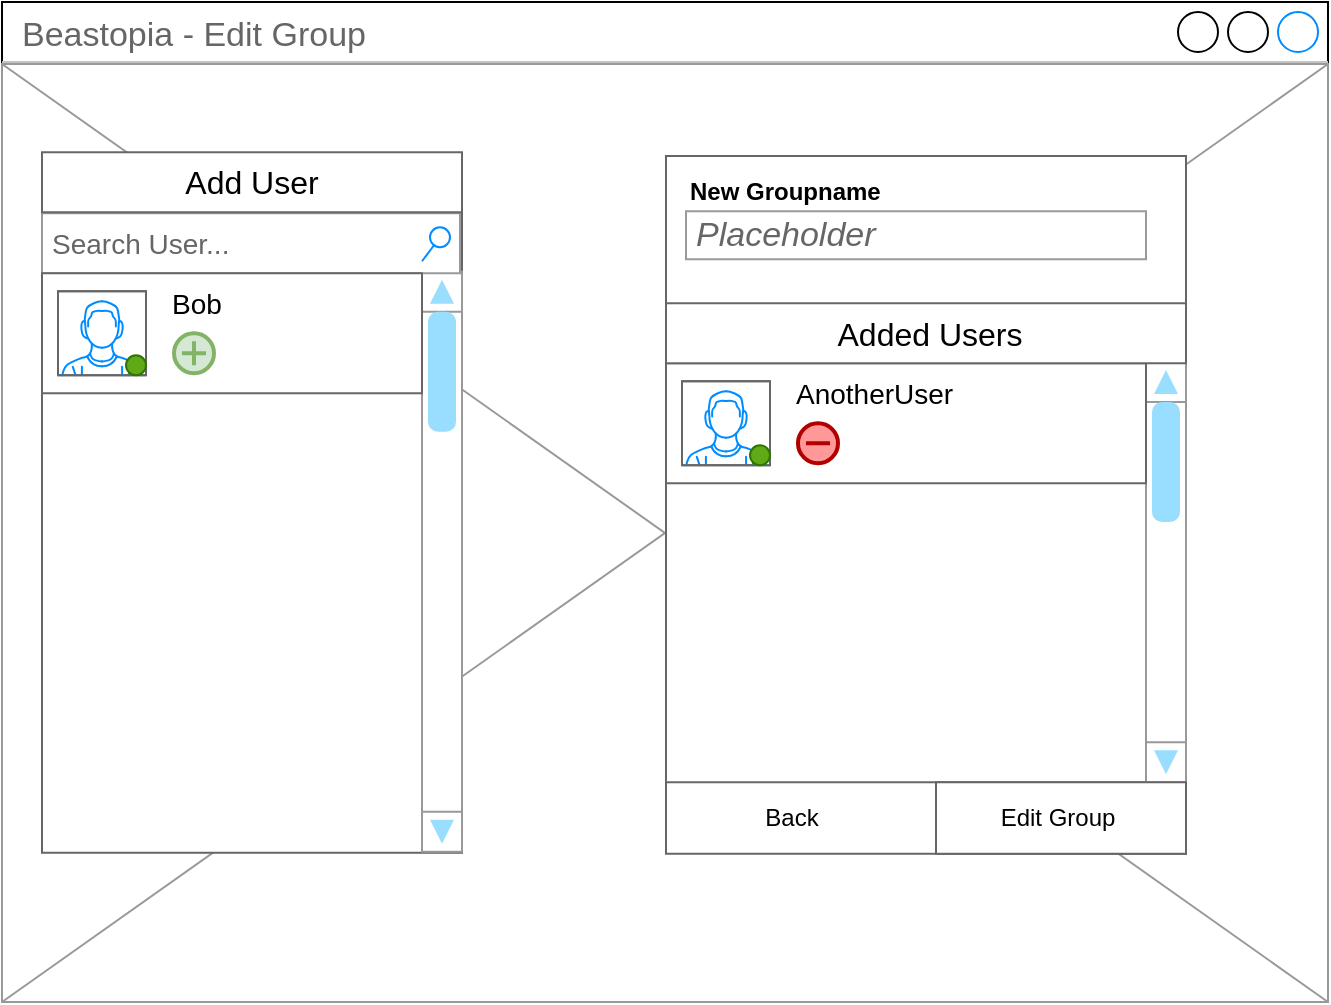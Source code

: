 <mxfile version="21.2.1" type="device">
  <diagram name="Seite-1" id="0wVjdMOLV8BwKG3x7xXU">
    <mxGraphModel dx="1176" dy="679" grid="1" gridSize="10" guides="1" tooltips="1" connect="1" arrows="1" fold="1" page="1" pageScale="1" pageWidth="827" pageHeight="1169" math="0" shadow="0">
      <root>
        <mxCell id="0" />
        <mxCell id="1" parent="0" />
        <mxCell id="_ZfOk9qwgGB4wwzVzM-7-22" value="Beastopia&amp;nbsp;- Edit Group" style="strokeWidth=1;shadow=0;dashed=0;align=center;html=1;shape=mxgraph.mockup.containers.window;align=left;verticalAlign=top;spacingLeft=8;strokeColor2=#008cff;strokeColor3=#c4c4c4;fontColor=#666666;mainText=;fontSize=17;labelBackgroundColor=none;whiteSpace=wrap;" parent="1" vertex="1">
          <mxGeometry x="82" y="40" width="663" height="500" as="geometry" />
        </mxCell>
        <mxCell id="_ZfOk9qwgGB4wwzVzM-7-23" value="" style="verticalLabelPosition=bottom;shadow=0;dashed=0;align=center;html=1;verticalAlign=top;strokeWidth=1;shape=mxgraph.mockup.graphics.simpleIcon;strokeColor=#999999;" parent="1" vertex="1">
          <mxGeometry x="82" y="71" width="663" height="469" as="geometry" />
        </mxCell>
        <mxCell id="_ZfOk9qwgGB4wwzVzM-7-24" value="&lt;p style=&quot;line-height: 20%;&quot;&gt;&lt;br&gt;&lt;/p&gt;" style="strokeWidth=1;shadow=0;dashed=0;align=center;html=1;shape=mxgraph.mockup.text.textBox;fontColor=#666666;align=left;fontSize=17;spacingLeft=4;spacingTop=-3;whiteSpace=wrap;strokeColor=#666666;mainText=" parent="1" vertex="1">
          <mxGeometry x="102" y="145.13" width="210" height="320.25" as="geometry" />
        </mxCell>
        <mxCell id="_ZfOk9qwgGB4wwzVzM-7-25" value="" style="verticalLabelPosition=bottom;shadow=0;dashed=0;align=center;html=1;verticalAlign=top;strokeWidth=1;shape=mxgraph.mockup.navigation.scrollBar;strokeColor=#999999;barPos=100;fillColor2=#99ddff;strokeColor2=none;direction=north;" parent="1" vertex="1">
          <mxGeometry x="292" y="174.88" width="20" height="290" as="geometry" />
        </mxCell>
        <mxCell id="_ZfOk9qwgGB4wwzVzM-7-26" value="&lt;font style=&quot;font-size: 14px;&quot;&gt;Search User...&lt;/font&gt;" style="strokeWidth=1;shadow=0;dashed=0;align=center;html=1;shape=mxgraph.mockup.forms.searchBox;strokeColor=#999999;mainText=;strokeColor2=#008cff;fontColor=#666666;fontSize=17;align=left;spacingLeft=3;whiteSpace=wrap;" parent="1" vertex="1">
          <mxGeometry x="102" y="145.63" width="209" height="30" as="geometry" />
        </mxCell>
        <mxCell id="_ZfOk9qwgGB4wwzVzM-7-27" value="" style="strokeWidth=1;shadow=0;dashed=0;align=center;html=1;shape=mxgraph.mockup.text.textBox;fontColor=#666666;align=left;fontSize=17;spacingLeft=4;spacingTop=-3;strokeColor=#666666;mainText=;whiteSpace=wrap;" parent="1" vertex="1">
          <mxGeometry x="102" y="115.13" width="210" height="30" as="geometry" />
        </mxCell>
        <mxCell id="_ZfOk9qwgGB4wwzVzM-7-28" value="Add User" style="text;html=1;strokeColor=none;fillColor=none;align=center;verticalAlign=middle;whiteSpace=wrap;rounded=0;fontSize=16;" parent="1" vertex="1">
          <mxGeometry x="134.5" y="114.63" width="144" height="30" as="geometry" />
        </mxCell>
        <mxCell id="_ZfOk9qwgGB4wwzVzM-7-29" value="&lt;p style=&quot;line-height: 20%;&quot;&gt;&lt;br&gt;&lt;/p&gt;" style="strokeWidth=1;shadow=0;dashed=0;align=center;html=1;shape=mxgraph.mockup.text.textBox;fontColor=#666666;align=left;fontSize=17;spacingLeft=4;spacingTop=-3;whiteSpace=wrap;strokeColor=#666666;mainText=" parent="1" vertex="1">
          <mxGeometry x="414" y="117" width="260" height="348.88" as="geometry" />
        </mxCell>
        <mxCell id="_ZfOk9qwgGB4wwzVzM-7-30" value="&lt;i&gt;Placeholder&lt;/i&gt;" style="strokeWidth=1;shadow=0;dashed=0;align=center;html=1;shape=mxgraph.mockup.forms.pwField;strokeColor=#999999;mainText=;align=left;fontColor=#666666;fontSize=17;spacingLeft=3;" parent="1" vertex="1">
          <mxGeometry x="424" y="144.63" width="230" height="24" as="geometry" />
        </mxCell>
        <mxCell id="_ZfOk9qwgGB4wwzVzM-7-31" value="&lt;b&gt;New Groupname&lt;/b&gt;" style="text;html=1;strokeColor=none;fillColor=none;align=left;verticalAlign=middle;whiteSpace=wrap;overflow=hidden;" parent="1" vertex="1">
          <mxGeometry x="424" y="124.63" width="126" height="20" as="geometry" />
        </mxCell>
        <mxCell id="_ZfOk9qwgGB4wwzVzM-7-32" value="&lt;p style=&quot;line-height: 20%;&quot;&gt;&lt;br&gt;&lt;/p&gt;" style="strokeWidth=1;shadow=0;dashed=0;align=center;html=1;shape=mxgraph.mockup.text.textBox;fontColor=#666666;align=left;fontSize=17;spacingLeft=4;spacingTop=-3;whiteSpace=wrap;strokeColor=#666666;mainText=" parent="1" vertex="1">
          <mxGeometry x="414" y="280.13" width="240" height="150" as="geometry" />
        </mxCell>
        <mxCell id="_ZfOk9qwgGB4wwzVzM-7-33" value="" style="verticalLabelPosition=bottom;shadow=0;dashed=0;align=center;html=1;verticalAlign=top;strokeWidth=1;shape=mxgraph.mockup.navigation.scrollBar;strokeColor=#999999;barPos=100;fillColor2=#99ddff;strokeColor2=none;direction=north;" parent="1" vertex="1">
          <mxGeometry x="654" y="220" width="20" height="210.13" as="geometry" />
        </mxCell>
        <mxCell id="_ZfOk9qwgGB4wwzVzM-7-34" value="" style="rounded=0;whiteSpace=wrap;html=1;strokeColor=#666666;" parent="1" vertex="1">
          <mxGeometry x="414" y="220.63" width="240" height="60" as="geometry" />
        </mxCell>
        <mxCell id="_ZfOk9qwgGB4wwzVzM-7-35" value="&lt;p style=&quot;line-height: 120%;&quot;&gt;&lt;span style=&quot;font-size: 14px;&quot;&gt;AnotherUser&lt;/span&gt;&lt;/p&gt;" style="text;html=1;strokeColor=none;fillColor=none;align=left;verticalAlign=middle;whiteSpace=wrap;rounded=0;" parent="1" vertex="1">
          <mxGeometry x="477" y="229.63" width="98" height="12.5" as="geometry" />
        </mxCell>
        <mxCell id="_ZfOk9qwgGB4wwzVzM-7-36" value="" style="verticalLabelPosition=bottom;shadow=0;dashed=0;align=center;html=1;verticalAlign=top;strokeWidth=1;shape=mxgraph.mockup.containers.userMale;strokeColor=#666666;strokeColor2=#008cff;" parent="1" vertex="1">
          <mxGeometry x="422" y="229.63" width="44" height="42" as="geometry" />
        </mxCell>
        <mxCell id="_ZfOk9qwgGB4wwzVzM-7-37" value="" style="ellipse;whiteSpace=wrap;html=1;aspect=fixed;fillColor=#60a917;fontColor=#ffffff;strokeColor=#2D7600;" parent="1" vertex="1">
          <mxGeometry x="456" y="261.63" width="10" height="10" as="geometry" />
        </mxCell>
        <mxCell id="_ZfOk9qwgGB4wwzVzM-7-38" value="" style="html=1;verticalLabelPosition=bottom;align=center;labelBackgroundColor=#ffffff;verticalAlign=top;strokeWidth=2;strokeColor=#B20000;shadow=0;dashed=0;shape=mxgraph.ios7.icons.delete;fillColor=#FF9999;fontColor=#ffffff;" parent="1" vertex="1">
          <mxGeometry x="480" y="250.63" width="20" height="20" as="geometry" />
        </mxCell>
        <mxCell id="_ZfOk9qwgGB4wwzVzM-7-41" value="" style="strokeWidth=1;shadow=0;dashed=0;align=center;html=1;shape=mxgraph.mockup.text.textBox;fontColor=#666666;align=left;fontSize=17;spacingLeft=4;spacingTop=-3;whiteSpace=wrap;strokeColor=#666666;mainText=" parent="1" vertex="1">
          <mxGeometry x="549" y="430.13" width="125" height="35.75" as="geometry" />
        </mxCell>
        <mxCell id="_ZfOk9qwgGB4wwzVzM-7-42" value="Edit Group" style="text;html=1;strokeColor=none;fillColor=none;align=center;verticalAlign=middle;whiteSpace=wrap;rounded=0;" parent="1" vertex="1">
          <mxGeometry x="575" y="438.38" width="70" height="19.25" as="geometry" />
        </mxCell>
        <mxCell id="_ZfOk9qwgGB4wwzVzM-7-43" value="Back" style="text;html=1;strokeColor=none;fillColor=none;align=center;verticalAlign=middle;whiteSpace=wrap;rounded=0;" parent="1" vertex="1">
          <mxGeometry x="422" y="433.01" width="110" height="30" as="geometry" />
        </mxCell>
        <mxCell id="_ZfOk9qwgGB4wwzVzM-7-44" value="" style="strokeWidth=1;shadow=0;dashed=0;align=center;html=1;shape=mxgraph.mockup.text.textBox;fontColor=#666666;align=left;fontSize=17;spacingLeft=4;spacingTop=-3;strokeColor=#666666;mainText=;whiteSpace=wrap;" parent="1" vertex="1">
          <mxGeometry x="414" y="190.63" width="260" height="30" as="geometry" />
        </mxCell>
        <mxCell id="_ZfOk9qwgGB4wwzVzM-7-45" value="Added Users" style="text;html=1;strokeColor=none;fillColor=none;align=center;verticalAlign=middle;whiteSpace=wrap;rounded=0;fontSize=16;" parent="1" vertex="1">
          <mxGeometry x="462" y="190.63" width="168" height="30" as="geometry" />
        </mxCell>
        <mxCell id="_ZfOk9qwgGB4wwzVzM-7-51" value="" style="rounded=0;whiteSpace=wrap;html=1;strokeColor=#666666;" parent="1" vertex="1">
          <mxGeometry x="102" y="175.63" width="190" height="60" as="geometry" />
        </mxCell>
        <mxCell id="_ZfOk9qwgGB4wwzVzM-7-52" value="&lt;p style=&quot;line-height: 120%;&quot;&gt;&lt;span style=&quot;font-size: 14px;&quot;&gt;Bob&lt;/span&gt;&lt;/p&gt;" style="text;html=1;strokeColor=none;fillColor=none;align=left;verticalAlign=middle;whiteSpace=wrap;rounded=0;" parent="1" vertex="1">
          <mxGeometry x="165" y="184.63" width="98" height="12.5" as="geometry" />
        </mxCell>
        <mxCell id="_ZfOk9qwgGB4wwzVzM-7-53" value="" style="verticalLabelPosition=bottom;shadow=0;dashed=0;align=center;html=1;verticalAlign=top;strokeWidth=1;shape=mxgraph.mockup.containers.userMale;strokeColor=#666666;strokeColor2=#008cff;" parent="1" vertex="1">
          <mxGeometry x="110" y="184.63" width="44" height="42" as="geometry" />
        </mxCell>
        <mxCell id="_ZfOk9qwgGB4wwzVzM-7-54" value="" style="ellipse;whiteSpace=wrap;html=1;aspect=fixed;fillColor=#60a917;fontColor=#ffffff;strokeColor=#2D7600;" parent="1" vertex="1">
          <mxGeometry x="144" y="216.63" width="10" height="10" as="geometry" />
        </mxCell>
        <mxCell id="_ZfOk9qwgGB4wwzVzM-7-55" value="" style="html=1;verticalLabelPosition=bottom;align=center;labelBackgroundColor=#ffffff;verticalAlign=top;strokeWidth=2;shadow=0;dashed=0;shape=mxgraph.ios7.icons.add;fillColor=#d5e8d4;strokeColor=#82b366;" parent="1" vertex="1">
          <mxGeometry x="168" y="205.63" width="20" height="20" as="geometry" />
        </mxCell>
      </root>
    </mxGraphModel>
  </diagram>
</mxfile>

